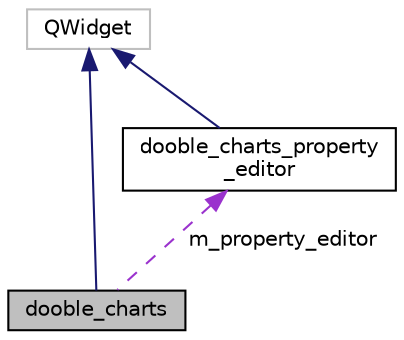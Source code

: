 digraph "dooble_charts"
{
 // LATEX_PDF_SIZE
  edge [fontname="Helvetica",fontsize="10",labelfontname="Helvetica",labelfontsize="10"];
  node [fontname="Helvetica",fontsize="10",shape=record];
  Node1 [label="dooble_charts",height=0.2,width=0.4,color="black", fillcolor="grey75", style="filled", fontcolor="black",tooltip=" "];
  Node2 -> Node1 [dir="back",color="midnightblue",fontsize="10",style="solid",fontname="Helvetica"];
  Node2 [label="QWidget",height=0.2,width=0.4,color="grey75", fillcolor="white", style="filled",tooltip=" "];
  Node3 -> Node1 [dir="back",color="darkorchid3",fontsize="10",style="dashed",label=" m_property_editor" ,fontname="Helvetica"];
  Node3 [label="dooble_charts_property\l_editor",height=0.2,width=0.4,color="black", fillcolor="white", style="filled",URL="$classdooble__charts__property__editor.html",tooltip=" "];
  Node2 -> Node3 [dir="back",color="midnightblue",fontsize="10",style="solid",fontname="Helvetica"];
}
